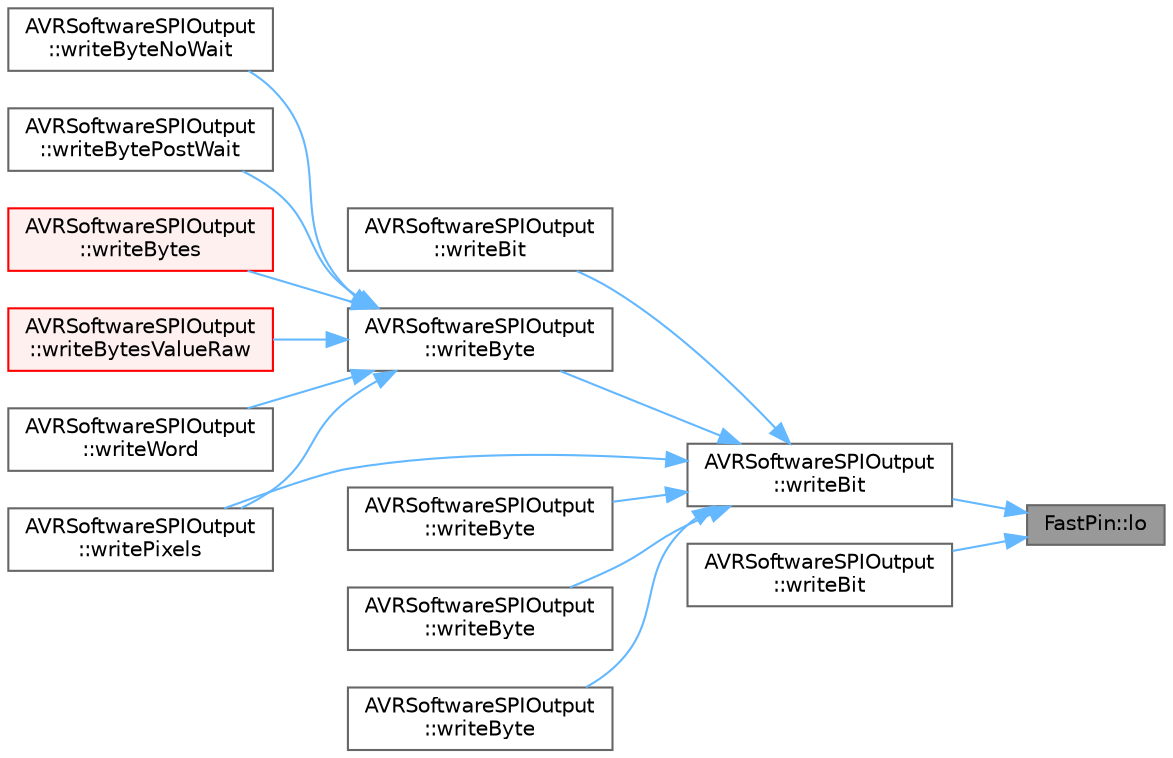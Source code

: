 digraph "FastPin::lo"
{
 // LATEX_PDF_SIZE
  bgcolor="transparent";
  edge [fontname=Helvetica,fontsize=10,labelfontname=Helvetica,labelfontsize=10];
  node [fontname=Helvetica,fontsize=10,shape=box,height=0.2,width=0.4];
  rankdir="RL";
  Node1 [id="Node000001",label="FastPin::lo",height=0.2,width=0.4,color="gray40", fillcolor="grey60", style="filled", fontcolor="black",tooltip="Set the pin state to LOW"];
  Node1 -> Node2 [id="edge1_Node000001_Node000002",dir="back",color="steelblue1",style="solid",tooltip=" "];
  Node2 [id="Node000002",label="AVRSoftwareSPIOutput\l::writeBit",height=0.2,width=0.4,color="grey40", fillcolor="white", style="filled",URL="$dc/d57/class_a_v_r_software_s_p_i_output_ad13d8cd559302413e8c885aab5ad7497.html#ad13d8cd559302413e8c885aab5ad7497",tooltip="Write the BIT'th bit out via SPI, setting the data pin then strobing the clock."];
  Node2 -> Node3 [id="edge2_Node000002_Node000003",dir="back",color="steelblue1",style="solid",tooltip=" "];
  Node3 [id="Node000003",label="AVRSoftwareSPIOutput\l::writeBit",height=0.2,width=0.4,color="grey40", fillcolor="white", style="filled",URL="$dc/d57/class_a_v_r_software_s_p_i_output_a4c5578242dfaf8d6713ec432d6985187.html#a4c5578242dfaf8d6713ec432d6985187",tooltip="The version of writeBit() to use when clock and data are on the same port with precomputed values for..."];
  Node2 -> Node4 [id="edge3_Node000002_Node000004",dir="back",color="steelblue1",style="solid",tooltip=" "];
  Node4 [id="Node000004",label="AVRSoftwareSPIOutput\l::writeByte",height=0.2,width=0.4,color="grey40", fillcolor="white", style="filled",URL="$dc/d57/class_a_v_r_software_s_p_i_output_a58393081ec8c54bd6968642b89e8bd43.html#a58393081ec8c54bd6968642b89e8bd43",tooltip="Write a single byte over SPI."];
  Node4 -> Node5 [id="edge4_Node000004_Node000005",dir="back",color="steelblue1",style="solid",tooltip=" "];
  Node5 [id="Node000005",label="AVRSoftwareSPIOutput\l::writeByteNoWait",height=0.2,width=0.4,color="grey40", fillcolor="white", style="filled",URL="$dc/d57/class_a_v_r_software_s_p_i_output_ad5f106b07a655da37d889037f524617d.html#ad5f106b07a655da37d889037f524617d",tooltip="Write a single byte over SPI without waiting."];
  Node4 -> Node6 [id="edge5_Node000004_Node000006",dir="back",color="steelblue1",style="solid",tooltip=" "];
  Node6 [id="Node000006",label="AVRSoftwareSPIOutput\l::writeBytePostWait",height=0.2,width=0.4,color="grey40", fillcolor="white", style="filled",URL="$dc/d57/class_a_v_r_software_s_p_i_output_a80903ee9d3226ced43e8f614a9e486b1.html#a80903ee9d3226ced43e8f614a9e486b1",tooltip="Write a single byte over SPI and wait afterwards."];
  Node4 -> Node7 [id="edge6_Node000004_Node000007",dir="back",color="steelblue1",style="solid",tooltip=" "];
  Node7 [id="Node000007",label="AVRSoftwareSPIOutput\l::writeBytes",height=0.2,width=0.4,color="red", fillcolor="#FFF0F0", style="filled",URL="$dc/d57/class_a_v_r_software_s_p_i_output_af543930d08c9ce5c8229e45be97980e9.html#af543930d08c9ce5c8229e45be97980e9",tooltip="Write an array of data to the SPI interface."];
  Node4 -> Node9 [id="edge7_Node000004_Node000009",dir="back",color="steelblue1",style="solid",tooltip=" "];
  Node9 [id="Node000009",label="AVRSoftwareSPIOutput\l::writeBytesValueRaw",height=0.2,width=0.4,color="red", fillcolor="#FFF0F0", style="filled",URL="$dc/d57/class_a_v_r_software_s_p_i_output_abada62794ed922c2798bf462a98b57f0.html#abada62794ed922c2798bf462a98b57f0",tooltip="Write multiple bytes of the given value over SPI, without selecting the interface."];
  Node4 -> Node12 [id="edge8_Node000004_Node000012",dir="back",color="steelblue1",style="solid",tooltip=" "];
  Node12 [id="Node000012",label="AVRSoftwareSPIOutput\l::writePixels",height=0.2,width=0.4,color="grey40", fillcolor="white", style="filled",URL="$dc/d57/class_a_v_r_software_s_p_i_output_a20772a8fdfa75015731375c36ccb3515.html#a20772a8fdfa75015731375c36ccb3515",tooltip="Write LED pixel data to the SPI interface."];
  Node4 -> Node13 [id="edge9_Node000004_Node000013",dir="back",color="steelblue1",style="solid",tooltip=" "];
  Node13 [id="Node000013",label="AVRSoftwareSPIOutput\l::writeWord",height=0.2,width=0.4,color="grey40", fillcolor="white", style="filled",URL="$dc/d57/class_a_v_r_software_s_p_i_output_a34421832d232a692d08d39d87733acd8.html#a34421832d232a692d08d39d87733acd8",tooltip="Write a word (two bytes) over SPI."];
  Node2 -> Node14 [id="edge10_Node000002_Node000014",dir="back",color="steelblue1",style="solid",tooltip=" "];
  Node14 [id="Node000014",label="AVRSoftwareSPIOutput\l::writeByte",height=0.2,width=0.4,color="grey40", fillcolor="white", style="filled",URL="$dc/d57/class_a_v_r_software_s_p_i_output_a0c8dbe47347851f226a525db7262c786.html#a0c8dbe47347851f226a525db7262c786",tooltip="writeByte() implementation with data/clock registers passed in."];
  Node2 -> Node15 [id="edge11_Node000002_Node000015",dir="back",color="steelblue1",style="solid",tooltip=" "];
  Node15 [id="Node000015",label="AVRSoftwareSPIOutput\l::writeByte",height=0.2,width=0.4,color="grey40", fillcolor="white", style="filled",URL="$dc/d57/class_a_v_r_software_s_p_i_output_aa0d0d1b56c6a174ff85e36c9ec06c7bf.html#aa0d0d1b56c6a174ff85e36c9ec06c7bf",tooltip="writeByte() implementation with not just registers passed in, but pre-baked values for said registers..."];
  Node2 -> Node16 [id="edge12_Node000002_Node000016",dir="back",color="steelblue1",style="solid",tooltip=" "];
  Node16 [id="Node000016",label="AVRSoftwareSPIOutput\l::writeByte",height=0.2,width=0.4,color="grey40", fillcolor="white", style="filled",URL="$dc/d57/class_a_v_r_software_s_p_i_output_a4bf20050509ed87b15c4df4070d000b6.html#a4bf20050509ed87b15c4df4070d000b6",tooltip="writeByte() implementation with the data register passed in and prebaked values for data hi w/clock h..."];
  Node2 -> Node12 [id="edge13_Node000002_Node000012",dir="back",color="steelblue1",style="solid",tooltip=" "];
  Node1 -> Node17 [id="edge14_Node000001_Node000017",dir="back",color="steelblue1",style="solid",tooltip=" "];
  Node17 [id="Node000017",label="AVRSoftwareSPIOutput\l::writeBit",height=0.2,width=0.4,color="grey40", fillcolor="white", style="filled",URL="$dc/d57/class_a_v_r_software_s_p_i_output_afbf1b2de4c9085d8260634be760f74fd.html#afbf1b2de4c9085d8260634be760f74fd",tooltip="Write the BIT'th bit out via SPI, setting the data pin then strobing the clock, using the passed in p..."];
}
